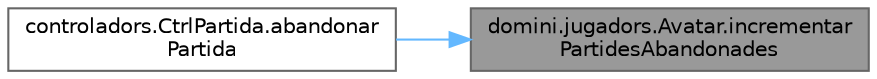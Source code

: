digraph "domini.jugadors.Avatar.incrementarPartidesAbandonades"
{
 // INTERACTIVE_SVG=YES
 // LATEX_PDF_SIZE
  bgcolor="transparent";
  edge [fontname=Helvetica,fontsize=10,labelfontname=Helvetica,labelfontsize=10];
  node [fontname=Helvetica,fontsize=10,shape=box,height=0.2,width=0.4];
  rankdir="RL";
  Node1 [id="Node000001",label="domini.jugadors.Avatar.incrementar\lPartidesAbandonades",height=0.2,width=0.4,color="gray40", fillcolor="grey60", style="filled", fontcolor="black",tooltip="Incrementa el nombre de partides abandonades."];
  Node1 -> Node2 [id="edge1_Node000001_Node000002",dir="back",color="steelblue1",style="solid",tooltip=" "];
  Node2 [id="Node000002",label="controladors.CtrlPartida.abandonar\lPartida",height=0.2,width=0.4,color="grey40", fillcolor="white", style="filled",URL="$classcontroladors_1_1_ctrl_partida.html#a15489fe587b7fe577bd1c4be09c58e6e",tooltip="El jugador actual abandona la partida."];
}

